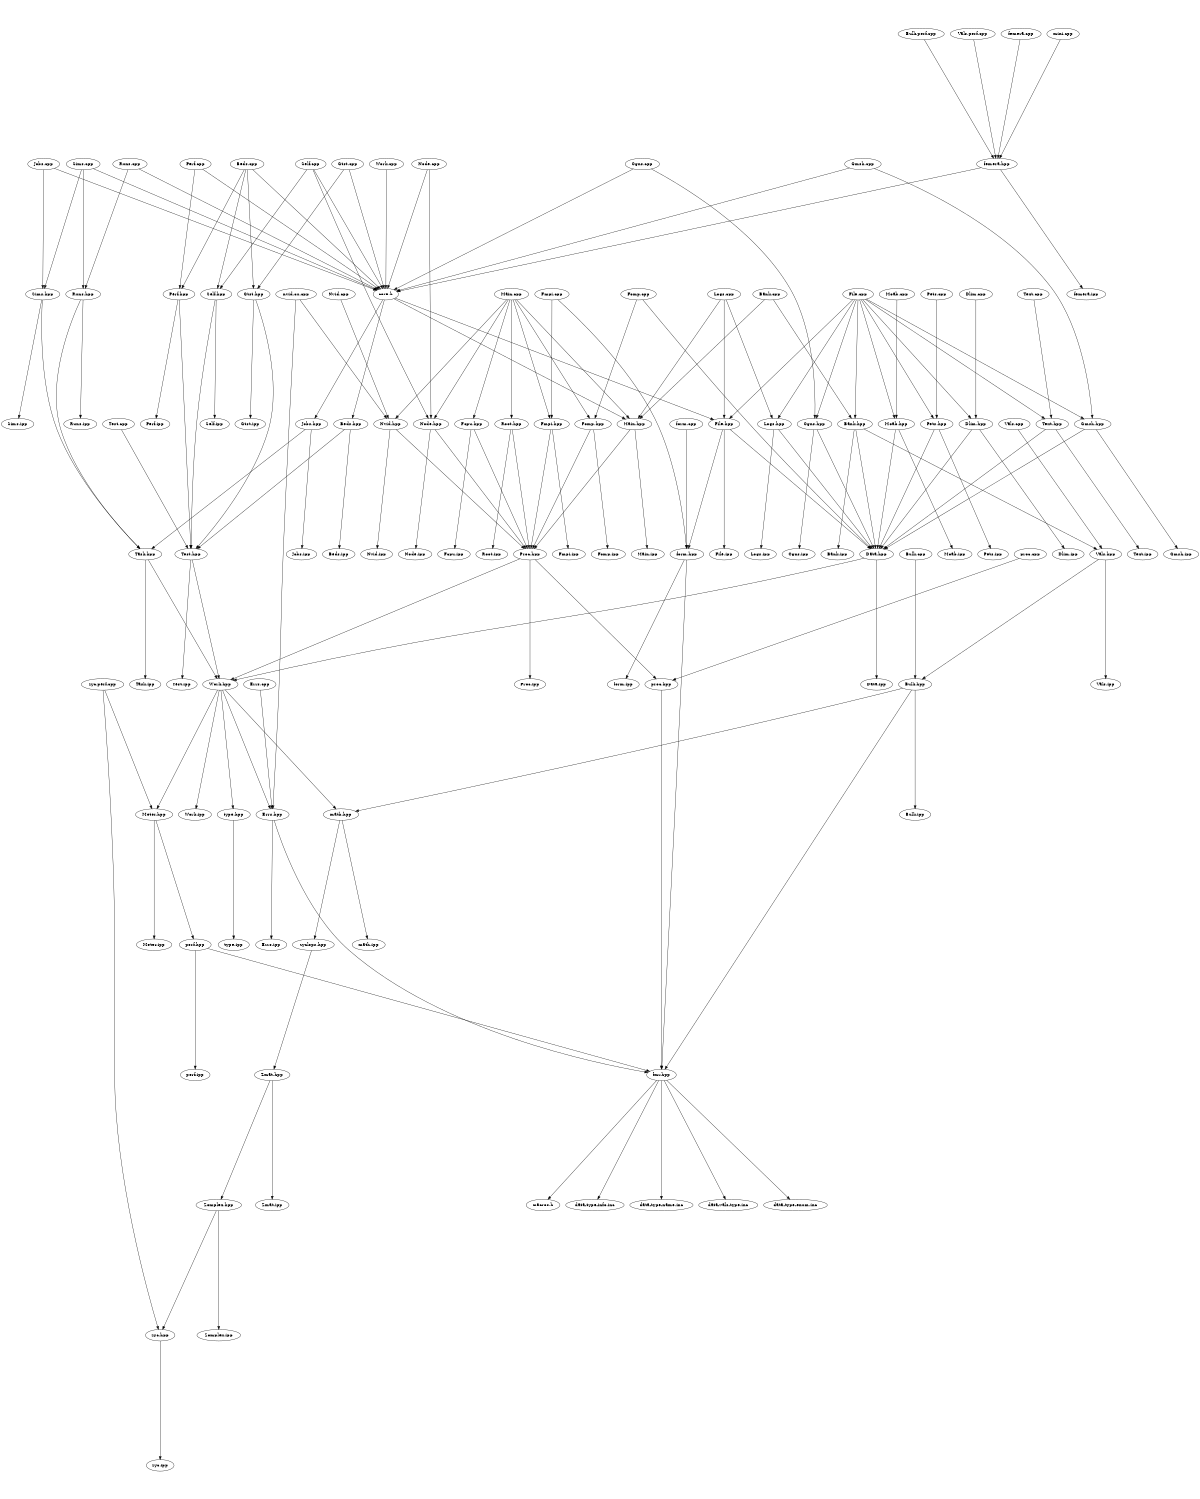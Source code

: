 digraph "source tree" {
    overlap=scale;
    size="8,10";
    ratio="fill";
    fontsize="16";
    fontname="Helvetica";
	clusterrank="local";
	"File.cpp" -> "Logs.hpp"
	"Meter.hpp" -> "Meter.ipp"
	"nvid.cu.cpp" -> "Nvid.hpp"
	"Sims.hpp" -> "Task.hpp"
	"Main.cpp" -> "Main.hpp"
	"Beds.cpp" -> "Self.hpp"
	"Vals.cpp" -> "Vals.hpp"
	"Gtst.cpp" -> "core.h"
	"File.cpp" -> "Cgns.hpp"
	"Logs.cpp" -> "Main.hpp"
	"Cgns.cpp" -> "Cgns.hpp"
	"File.cpp" -> "Moab.hpp"
	"Work.hpp" -> "Meter.hpp"
	"perf.hpp" -> "perf.ipp"
	"Bank.cpp" -> "Bank.hpp"
	"Self.hpp" -> "Self.ipp"
	"Sims.cpp" -> "Sims.hpp"
	"Jobs.hpp" -> "Task.hpp"
	"Runs.hpp" -> "Task.hpp"
	"Perf.cpp" -> "core.h"
	"type.hpp" -> "type.ipp"
	"Jobs.cpp" -> "Sims.hpp"
	"proc.hpp" -> "fmr.hpp"
	"fmr.hpp" -> "data-type-enum.inc"
	"Beds.hpp" -> "Test.hpp"
	"fmr.hpp" -> "macros.h"
	"Beds.cpp" -> "Perf.hpp"
	"Zomplex.hpp" -> "zyc.hpp"
	"Nvid.hpp" -> "Proc.hpp"
	"zyc.hpp" -> "zyc.ipp"
	"Pets.hpp" -> "Data.hpp"
	"Zomplex.hpp" -> "Zomplex.ipp"
	"math.hpp" -> "zyclops.hpp"
	"Bulk.perf.cpp" -> "femera.hpp"
	"Dlim.cpp" -> "Dlim.hpp"
	"Errs.hpp" -> "fmr.hpp"
	"Perf.cpp" -> "Perf.hpp"
	"Bulk.cpp" -> "Bulk.hpp"
	"Nvid.hpp" -> "Nvid.ipp"
	"File.cpp" -> "Dlim.hpp"
	"Jobs.hpp" -> "Jobs.ipp"
	"File.cpp" -> "Bank.hpp"
	"perf.hpp" -> "fmr.hpp"
	"Bank.hpp" -> "Vals.hpp"
	"Work.hpp" -> "Errs.hpp"
	"Test.hpp" -> "Work.hpp"
	"File.cpp" -> "Pets.hpp"
	"math.hpp" -> "math.ipp"
	"Fomp.hpp" -> "Proc.hpp"
	"Vals.perf.cpp" -> "femera.hpp"
	"Sims.cpp" -> "Runs.hpp"
	"Runs.cpp" -> "core.h"
	"Bank.hpp" -> "Data.hpp"
	"Main.hpp" -> "Proc.hpp"
	"Perf.hpp" -> "Perf.ipp"
	"femera.hpp" -> "femera.ipp"
	"Logs.hpp" -> "Data.hpp"
	"Fcpu.hpp" -> "Fcpu.ipp"
	"Runs.hpp" -> "Runs.ipp"
	"Work.hpp" -> "type.hpp"
	"File.cpp" -> "File.hpp"
	"Bulk.hpp" -> "math.hpp"
	"File.cpp" -> "Text.hpp"
	"Work.hpp" -> "math.hpp"
	"Cgns.hpp" -> "Cgns.ipp"
	"Data.hpp" -> "Data.ipp"
	"Sims.cpp" -> "core.h"
	"Bank.hpp" -> "Bank.ipp"
	"Text.hpp" -> "Text.ipp"
	"zyc.perf.cpp" -> "zyc.hpp"
	"Self.cpp" -> "Self.hpp"
	"Runs.cpp" -> "Runs.hpp"
	"Errs.cpp" -> "Errs.hpp"
	"Node.hpp" -> "Node.ipp"
	"Moab.hpp" -> "Data.hpp"
	"Fmpi.hpp" -> "Fmpi.ipp"
	"Test.cpp" -> "Test.hpp"
	"zyclops.hpp" -> "Zmat.hpp"
	"femera.cpp" -> "femera.hpp"
	"Moab.hpp" -> "Moab.ipp"
	"Bank.cpp" -> "Main.hpp"
	"Gmsh.hpp" -> "Gmsh.ipp"
	"Beds.cpp" -> "Gtst.hpp"
	"Logs.cpp" -> "Logs.hpp"
	"Vals.hpp" -> "Bulk.hpp"
	"Main.cpp" -> "Root.hpp"
	"Gtst.cpp" -> "Gtst.hpp"
	"Self.hpp" -> "Test.hpp"
	"fmr.hpp" -> "data-type-info.inc"
	"core.h" -> "Jobs.hpp"
	"Meter.hpp" -> "perf.hpp"
	"Fmpi.hpp" -> "Proc.hpp"
	"femera.hpp" -> "core.h"
	"File.cpp" -> "Gmsh.hpp"
	"Fmpi.cpp" -> "Fmpi.hpp"
	"Node.cpp" -> "Node.hpp"
	"Self.cpp" -> "core.h"
	"Node.cpp" -> "core.h"
	"Text.hpp" -> "Data.hpp"
	"nvid.cu.cpp" -> "Errs.hpp"
	"Sims.hpp" -> "Sims.ipp"
	"proc.cpp" -> "proc.hpp"
	"form.hpp" -> "fmr.hpp"
	"File.hpp" -> "File.ipp"
	"Fcpu.hpp" -> "Proc.hpp"
	"Zmat.hpp" -> "Zomplex.hpp"
	"Fomp.hpp" -> "Fomp.ipp"
	"Gmsh.cpp" -> "Gmsh.hpp"
	"Fomp.cpp" -> "Fomp.hpp"
	"Proc.hpp" -> "Proc.ipp"
	"Cgns.cpp" -> "core.h"
	"Pets.hpp" -> "Pets.ipp"
	"Root.hpp" -> "Proc.hpp"
	"Proc.hpp" -> "proc.hpp"
	"Fomp.cpp" -> "Data.hpp"
	"File.hpp" -> "form.hpp"
	"Gmsh.cpp" -> "core.h"
	"Zmat.hpp" -> "Zmat.ipp"
	"Data.hpp" -> "Work.hpp"
	"Cgns.hpp" -> "Data.hpp"
	"Main.cpp" -> "Nvid.hpp"
	"zyc.perf.cpp" -> "Meter.hpp"
	"Self.cpp" -> "Node.hpp"
	"Main.cpp" -> "Node.hpp"
	"Work.cpp" -> "core.h"
	"Jobs.cpp" -> "core.h"
	"core.h" -> "File.hpp"
	"Proc.hpp" -> "Work.hpp"
	"Errs.hpp" -> "Errs.ipp"
	"Node.hpp" -> "Proc.hpp"
	"Pets.cpp" -> "Pets.hpp"
	"fmr.hpp" -> "data-type-name.inc"
	"mini.cpp" -> "femera.hpp"
	"Vals.hpp" -> "Vals.ipp"
	"Dlim.hpp" -> "Dlim.ipp"
	"Bulk.hpp" -> "fmr.hpp"
	"Bulk.hpp" -> "Bulk.ipp"
	"Dlim.hpp" -> "Data.hpp"
	"Main.cpp" -> "Fcpu.hpp"
	"Logs.hpp" -> "Logs.ipp"
	"Gtst.hpp" -> "Test.hpp"
	"Fmpi.cpp" -> "form.hpp"
	"Logs.cpp" -> "File.hpp"
	"Gtst.hpp" -> "Gtst.ipp"
	"core.h" -> "Beds.hpp"
	"Moab.cpp" -> "Moab.hpp"
	"form.cpp" -> "form.hpp"
	"Text.cpp" -> "Text.hpp"
	"File.hpp" -> "Data.hpp"
	"Main.cpp" -> "Fomp.hpp"
	"Perf.hpp" -> "Test.hpp"
	"Task.hpp" -> "Task.ipp"
	"Task.hpp" -> "Work.hpp"
	"Root.hpp" -> "Root.ipp"
	"Main.hpp" -> "Main.ipp"
	"Beds.hpp" -> "Beds.ipp"
	"Gmsh.hpp" -> "Data.hpp"
	"fmr.hpp" -> "data-vals-type.inc"
	"Work.hpp" -> "Work.ipp"
	"Beds.cpp" -> "core.h"
	"Test.hpp" -> "Test.ipp"
	"Main.cpp" -> "Fmpi.hpp"
	"Nvid.cpp" -> "Nvid.hpp"
	"core.h" -> "Main.hpp"
	"form.hpp" -> "form.ipp"
}
